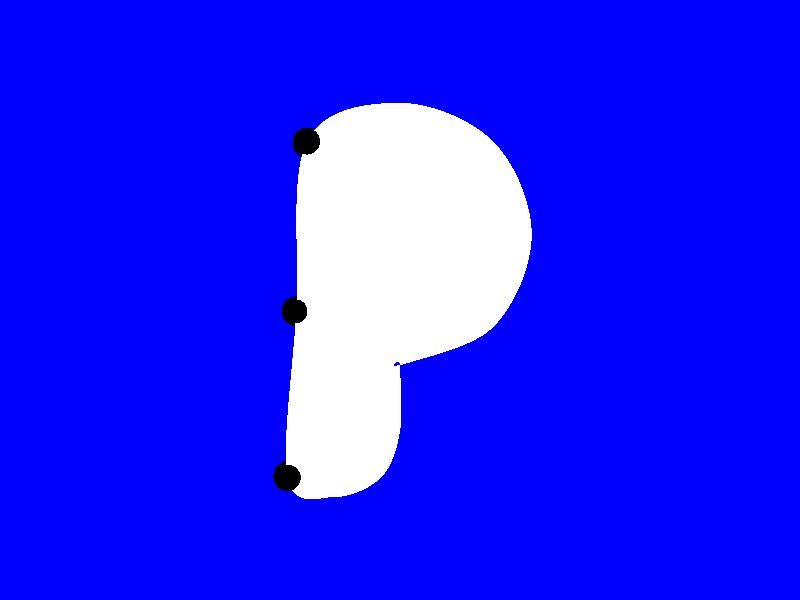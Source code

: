  //Draft HalfMoonLamp Curves
 
 background {
	rgb <0,0,1>
}

camera {
	location <0,0,-50>
	look_at <0,0,0>	
}

light_source {
	<20,20,-20>
	rgb <1,1,1>
}

//Textures
#declare MetalTexture = texture {
	pigment {
		rgb <1,1,1>
	} //solid metal base has a dark bronze finish, with edges rubbed to pale soft gold highlights.
	//finish{}
};

//Small Circle
#declare X = (26/3); //Outer Third of Height
#declare Y = (26/3)-.1; //Inner Third of Height
#declare Q = (((0.5*X)*sqrt(2))-(0.5*X))/sqrt(2); //Outer Small Triangle Short Legs
#declare T = (((0.5*Y)*sqrt(2))-(0.5*Y))/sqrt(2); //Inner Small Triange Short Legs

/*#declare SmallCircleOuter = prism {
	cubic_spline
	0,1,18,
	//+30E = control, <0,-X>, -30E, //control = +30E, first point = East(A), -30E
	//<-Q,-(1.5*X)+Q>, +30S, <-.5*X,-1.5*X>, //45SE(B), +30S, South(C)
	//-30S,<-X+Q,-(1.5*X)+Q>,-30W, //-30S, 45SW(D), -30W
	//West,+30W,45, //West, +30W, 45NW
	//-30N,N,45, //-30N, North, 45NE
	//+30E,<0,-X>,-30E = control //+30E, last point = East(A), control = -30E
};

#declare SmallCircleInner = prism {
	cubic_spline
	0,1,18,
	//+30E = control, <0,-Y>, -30E, //control = +30E, first point = East(A), -30E
	//<-T,-(1.5*Y)+T>, +30S, <-.5*Y,-1.5*Y>, //45SE(B), +30S, South(C)
	//-30S,<-Y+T,-(1.5*Y)+T>,-30W, //-30S, 45SW(D), -30W
	//West,+30W,45, //West, +30W, 45NW
	//-30N,N,45, //-30N, North, 45NE
	//+30E,<0,-Y>,-30E = control //+30E, last point = East(A), control = -30E
};*/

//Big Circle
#declare Z = ((X*sqrt(2))-X)/sqrt(2); //Outer Big Triangle Short Legs
#declare R = ((Y*sqrt(2))-Y)/sqrt(2); //Inner Big Triangle Short Legs

/*#declare BigCircleOuter = prism {
	cubic_spline
	0,1,18,
	//+30E = control, <X,0.5*X>, -30E, //+30E = control, first point = East(G), -30E
	//<X-Z,(-0.5*X)+Z>,+30S,<0,-0.5*X>, //45SE(K), +30S, South(H)
	//-30S,-30W,<-1*X,0.5*X>, //-30S, -30W, West(E)
	//+30W,<-X+Z,(1.5*X)-Z>,-30N, //+30W, 45NW(I), -30N
	//<0,1.5*X>,+30N,<X-Z,(1.5*X)-Z>, //North(F), +30N, 45NE(J)
	//+30E,<X,0.5*X>,-30E = control //+30E, last point = East(G), -30E = control
};

#declare BigCircleInner = prism {
	cubic_spline
	0,1,18,
	//+30E = control, <Y,0.5*Y>, -30E, //+30E = control, first point = East(G), -30E
	//<Y-R,(-0.5*Y)+R>,+30S,<0,-0.5*Y>, //45SE(K), +30S, South(H)
	//-30S,-30W,<-1*Y,0.5*Y>, //-30S, -30W, West(E)
	//+30W,<-Y+R,(1.5*Y)-R>,-30N, //+30W, 45NW(I), -30N
	//<0,1.5*Y>,+30N,<Y-R,(1.5*Y)-R>, //North(F), +30N, 45NE(J)
	//+30E,<Y,0.5*Y>,-30E = control //+30E, last point = East(G), -30E = control
};*/

//CirclePiece
#declare M = ((2*X)-Q)/2; //Outer LeftSideTriangle Radius/Hypotenuse
#declare W = M/2; //Outer LeftSideTriangle Shortest Leg
#declare U = W * sqrt(3); //Outer LeftSideTriangle Middle leh
#declare V = M-U;


#declare Y1 = ((Q-Z)/2);
#declare MPerp = -((Q-Z)/((-3*X)+Q+Z));
#declare X1 = ((-2*X)+Q+Z)/2;
#declare MDI = ((-3*X)+Q+Z)/(Q-Z);
#declare Radius = sqrt(pow((Q-Z),2)+pow(((-3*X)+Q+Z),2)); //Correct


//Wrong. Find Midpoint
#declare Distance = (sqrt(3)/2)*Radius; //Correct
#declare Origin = <X1,0,Y1>;//Correct
#declare OriginUV = <X1,Y1>;//Correct
#declare DirectionV = MPerp/Distance; //LOOK AT
#declare Center = Origin + DirectionV*Distance;
#declare CenterUV = OriginUV + DirectionV*Distance;
#declare DirectionW = (MPerp)/Radius; //LOOK AT

#declare L = Center + DirectionW*Radius; 

/*sphere {//A
	<0,0,-X>
	1
	scale <(26/21),1,(26/21)>
	rotate <90,180,180>
	translate <0,0,-.5>
	texture{pigment{rgb<0,0,0>}}
}

sphere {//B
	<-Q,0,-X-(0.5*X)+Q>
	1
	scale <(26/21),1,(26/21)>
	rotate <90,180,180>
	translate <0,0,-.5>
	texture{pigment{rgb<0,0,0>}}
}
sphere {//C
	<-.5*X,0,-1.5*X>
	1
	scale <(26/21),1,(26/21)>
	rotate <90,180,180>
	translate <0,0,-.5>
	texture{pigment{rgb<0,0,0>}}
}*/

sphere {//D
	<(-1*X)+Q,0,-X-(0.5*X)+Q>
	1
	scale <(26/21),1,(26/21)>
	rotate <90,180,180>
	translate <0,0,-.5>
	texture{pigment{rgb<0,0,0>}}
}

/*sphere {//S
	<-(.25*X)-M+V,0,(.5*X)-M-W>
	1
	scale <(26/21),1,(26/21)>
	rotate <90,180,180>
	translate <0,0,-.5>
	texture{pigment{rgb<0,0,0>}}
}*/

sphere {//L
	L
	1
	scale <(26/21),1,(26/21)>
	rotate <90,180,180>
	translate <0,0,-.5>
	texture{pigment{rgb<0,0,0>}}
}

/*sphere {//P
	<-(.25*X)-M+V,0,(.5*X)-M+W>
	1
	scale <(26/21),1,(26/21)>
	rotate <90,180,180>
	translate <0,0,-.5>
	texture{pigment{rgb<0,0,0>}}
}*/

/*sphere {//E
	<-1*X,0,0.5*X>
	1
	scale <(26/21),1,(26/21)>
	rotate <90,180,180>
	translate <0,0,-.5>
	texture{pigment{rgb<0,0,0>}}
}*/
sphere {//I
	<-X+Z,0,(1.5*X)-Z>
	1
	scale <(26/21),1,(26/21)>
	rotate <90,180,180>
	translate <0,0,-.5>
	texture{pigment{rgb<0,0,0>}}
}

/*sphere {//F
	<0,0,1.5*X>
	1
	scale <(26/21),1,(26/21)>
	rotate <90,180,180>
	translate <0,0,-.5>
	texture{pigment{rgb<0,0,0>}}
}

sphere {//J
	<X-Z,0,(1.5*X)-Z>
	1
	scale <(26/21),1,(26/21)>
	rotate <90,180,180>
	translate <0,0,-.5>
	texture{pigment{rgb<0,0,0>}}
}
sphere {//G
	<X,0,0.5*X>
	1
	scale <(26/21),1,(26/21)>
	rotate <90,180,180>
	translate <0,0,-.5>
	texture{pigment{rgb<0,0,0>}}
}

sphere {//K
	<X-Z,0,(-0.5*X)+Z>
	1
	scale <(26/21),1,(26/21)>
	rotate <90,180,180>
	translate <0,0,-.5>
	texture{pigment{rgb<0,0,0>}}
}

sphere {//H
	<0,0,-0.5*X>
	1
	scale <(26/21),1,(26/21)>
	rotate <90,180,180>
	translate <0,0,-.5>
	texture{pigment{rgb<0,0,0>}}
}*/
 
#declare OuterRim = prism {
	cubic_spline
	0,1,15,
	<0,-X>/*A*/,<-Q,(-1.5*X)+Q>/*B*/,<-.5*X,-1.5*X>/*C*/, //outer rim: first control is <0,-X>
	<(-1*X)+Q,-(1.5*X)+Q>/*D*/,CenterUV/*L*/,
	<-X+Z,(1.5*X)-Z>/*I*/, //First and last Point is B
	<0,1.5*X>/*F*/,<X-Z,(1.5*X)-Z>/*J*/,<X,0.5*X>/*G*/,
	<X-Z,(-0.5*X)+Z>/*K*/,<0,-0.5*X>/*H*/,<0,-0.5*X>/*H*/,
	<0,-X>/*A*/,<-Q,(-X)-(0.5*X)+Q>/*B*/,<-.5*X,-1.5*X>/*C*/ //Last control is <-.5*X,-.1.5*X>
	texture { MetalTexture }
	scale <(26/21),1,(26/21)>
	rotate <90,180,180>
};

/*#declare InnerRim = prism {
	cubic_spline
	0,1,12,
	<-.5*Y,-1.5*Y>,<-.75*Y,-1.25*Y>,<-Y,0.5*Y>,
	<0,1.5*Y>,<Y,0.5*Y>,<0,-0.5*Y>,
	<0,-0.5*Y>,<0,-Y>,<-.25*Y,-1.25*Y>,
	<-.5*Y,-1.5*Y>,<0,-Y>,<-.25*Y,-1.25*Y>
	texture { MetalTexture }
	scale <(26/21),0,(26/21)>
	rotate <90,180,180>
};*/

/*#declare OuterRim = union
/*	object {
		BigCircleOuter
		translate <0,0,0.5*X>
	}
	object {
		SmallCircleOuter
		translate <-0.5*X,0,-X>
	}*/
	//object {
	//	CirclePieOuter
	//}
	//texture { MetalTexture }
//};*/

#declare LargeCurve = difference {
	object {
		OuterRim
	}
	//object {
		//InnerRim
	//}
};

object {
	LargeCurve
}


 
 
